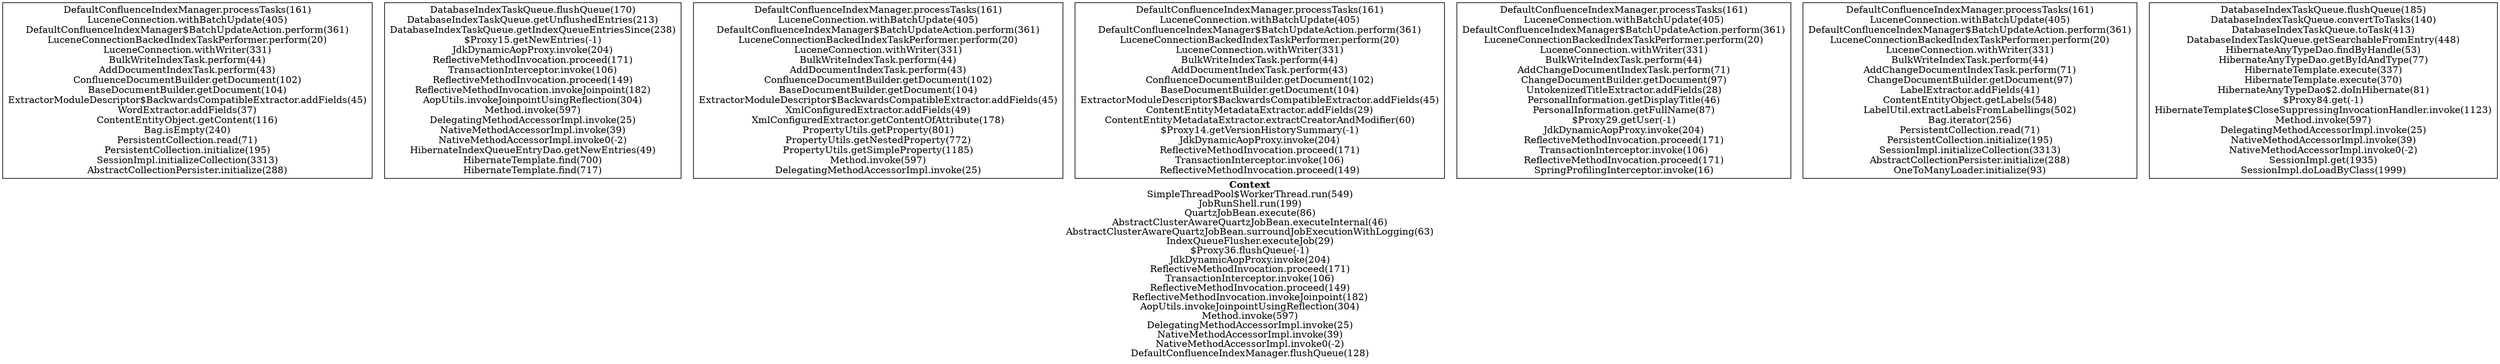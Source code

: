 digraph 701219 { 
label=<<font face="Times-Bold">Context</font><br/>SimpleThreadPool$WorkerThread.run(549)<br/>JobRunShell.run(199)<br/>QuartzJobBean.execute(86)<br/>AbstractClusterAwareQuartzJobBean.executeInternal(46)<br/>AbstractClusterAwareQuartzJobBean.surroundJobExecutionWithLogging(63)<br/>IndexQueueFlusher.executeJob(29)<br/>$Proxy36.flushQueue(-1)<br/>JdkDynamicAopProxy.invoke(204)<br/>ReflectiveMethodInvocation.proceed(171)<br/>TransactionInterceptor.invoke(106)<br/>ReflectiveMethodInvocation.proceed(149)<br/>ReflectiveMethodInvocation.invokeJoinpoint(182)<br/>AopUtils.invokeJoinpointUsingReflection(304)<br/>Method.invoke(597)<br/>DelegatingMethodAccessorImpl.invoke(25)<br/>NativeMethodAccessorImpl.invoke(39)<br/>NativeMethodAccessorImpl.invoke0(-2)<br/>DefaultConfluenceIndexManager.flushQueue(128)>;rankdir=BT;
1 [label="DefaultConfluenceIndexManager.processTasks(161)\nLuceneConnection.withBatchUpdate(405)\nDefaultConfluenceIndexManager$BatchUpdateAction.perform(361)\nLuceneConnectionBackedIndexTaskPerformer.perform(20)\nLuceneConnection.withWriter(331)\nBulkWriteIndexTask.perform(44)\nAddDocumentIndexTask.perform(43)\nConfluenceDocumentBuilder.getDocument(102)\nBaseDocumentBuilder.getDocument(104)\nExtractorModuleDescriptor$BackwardsCompatibleExtractor.addFields(45)\nWordExtractor.addFields(37)\nContentEntityObject.getContent(116)\nBag.isEmpty(240)\nPersistentCollection.read(71)\nPersistentCollection.initialize(195)\nSessionImpl.initializeCollection(3313)\nAbstractCollectionPersister.initialize(288)\n", shape=box];
2 [label="DatabaseIndexTaskQueue.flushQueue(170)\nDatabaseIndexTaskQueue.getUnflushedEntries(213)\nDatabaseIndexTaskQueue.getIndexQueueEntriesSince(238)\n$Proxy15.getNewEntries(-1)\nJdkDynamicAopProxy.invoke(204)\nReflectiveMethodInvocation.proceed(171)\nTransactionInterceptor.invoke(106)\nReflectiveMethodInvocation.proceed(149)\nReflectiveMethodInvocation.invokeJoinpoint(182)\nAopUtils.invokeJoinpointUsingReflection(304)\nMethod.invoke(597)\nDelegatingMethodAccessorImpl.invoke(25)\nNativeMethodAccessorImpl.invoke(39)\nNativeMethodAccessorImpl.invoke0(-2)\nHibernateIndexQueueEntryDao.getNewEntries(49)\nHibernateTemplate.find(700)\nHibernateTemplate.find(717)\n", shape=box];
3 [label="DefaultConfluenceIndexManager.processTasks(161)\nLuceneConnection.withBatchUpdate(405)\nDefaultConfluenceIndexManager$BatchUpdateAction.perform(361)\nLuceneConnectionBackedIndexTaskPerformer.perform(20)\nLuceneConnection.withWriter(331)\nBulkWriteIndexTask.perform(44)\nAddDocumentIndexTask.perform(43)\nConfluenceDocumentBuilder.getDocument(102)\nBaseDocumentBuilder.getDocument(104)\nExtractorModuleDescriptor$BackwardsCompatibleExtractor.addFields(45)\nXmlConfiguredExtractor.addFields(49)\nXmlConfiguredExtractor.getContentOfAttribute(178)\nPropertyUtils.getProperty(801)\nPropertyUtils.getNestedProperty(772)\nPropertyUtils.getSimpleProperty(1185)\nMethod.invoke(597)\nDelegatingMethodAccessorImpl.invoke(25)\n", shape=box];
4 [label="DefaultConfluenceIndexManager.processTasks(161)\nLuceneConnection.withBatchUpdate(405)\nDefaultConfluenceIndexManager$BatchUpdateAction.perform(361)\nLuceneConnectionBackedIndexTaskPerformer.perform(20)\nLuceneConnection.withWriter(331)\nBulkWriteIndexTask.perform(44)\nAddDocumentIndexTask.perform(43)\nConfluenceDocumentBuilder.getDocument(102)\nBaseDocumentBuilder.getDocument(104)\nExtractorModuleDescriptor$BackwardsCompatibleExtractor.addFields(45)\nContentEntityMetadataExtractor.addFields(29)\nContentEntityMetadataExtractor.extractCreatorAndModifier(60)\n$Proxy14.getVersionHistorySummary(-1)\nJdkDynamicAopProxy.invoke(204)\nReflectiveMethodInvocation.proceed(171)\nTransactionInterceptor.invoke(106)\nReflectiveMethodInvocation.proceed(149)\n", shape=box];
5 [label="DefaultConfluenceIndexManager.processTasks(161)\nLuceneConnection.withBatchUpdate(405)\nDefaultConfluenceIndexManager$BatchUpdateAction.perform(361)\nLuceneConnectionBackedIndexTaskPerformer.perform(20)\nLuceneConnection.withWriter(331)\nBulkWriteIndexTask.perform(44)\nAddChangeDocumentIndexTask.perform(71)\nChangeDocumentBuilder.getDocument(97)\nUntokenizedTitleExtractor.addFields(28)\nPersonalInformation.getDisplayTitle(46)\nPersonalInformation.getFullName(87)\n$Proxy29.getUser(-1)\nJdkDynamicAopProxy.invoke(204)\nReflectiveMethodInvocation.proceed(171)\nTransactionInterceptor.invoke(106)\nReflectiveMethodInvocation.proceed(171)\nSpringProfilingInterceptor.invoke(16)\n", shape=box];
6 [label="DefaultConfluenceIndexManager.processTasks(161)\nLuceneConnection.withBatchUpdate(405)\nDefaultConfluenceIndexManager$BatchUpdateAction.perform(361)\nLuceneConnectionBackedIndexTaskPerformer.perform(20)\nLuceneConnection.withWriter(331)\nBulkWriteIndexTask.perform(44)\nAddChangeDocumentIndexTask.perform(71)\nChangeDocumentBuilder.getDocument(97)\nLabelExtractor.addFields(41)\nContentEntityObject.getLabels(548)\nLabelUtil.extractLabelsFromLabellings(502)\nBag.iterator(256)\nPersistentCollection.read(71)\nPersistentCollection.initialize(195)\nSessionImpl.initializeCollection(3313)\nAbstractCollectionPersister.initialize(288)\nOneToManyLoader.initialize(93)\n", shape=box];
7 [label="DatabaseIndexTaskQueue.flushQueue(185)\nDatabaseIndexTaskQueue.convertToTasks(140)\nDatabaseIndexTaskQueue.toTask(413)\nDatabaseIndexTaskQueue.getSearchableFromEntry(448)\nHibernateAnyTypeDao.findByHandle(53)\nHibernateAnyTypeDao.getByIdAndType(77)\nHibernateTemplate.execute(337)\nHibernateTemplate.execute(370)\nHibernateAnyTypeDao$2.doInHibernate(81)\n$Proxy84.get(-1)\nHibernateTemplate$CloseSuppressingInvocationHandler.invoke(1123)\nMethod.invoke(597)\nDelegatingMethodAccessorImpl.invoke(25)\nNativeMethodAccessorImpl.invoke(39)\nNativeMethodAccessorImpl.invoke0(-2)\nSessionImpl.get(1935)\nSessionImpl.doLoadByClass(1999)\n", shape=box];
}

